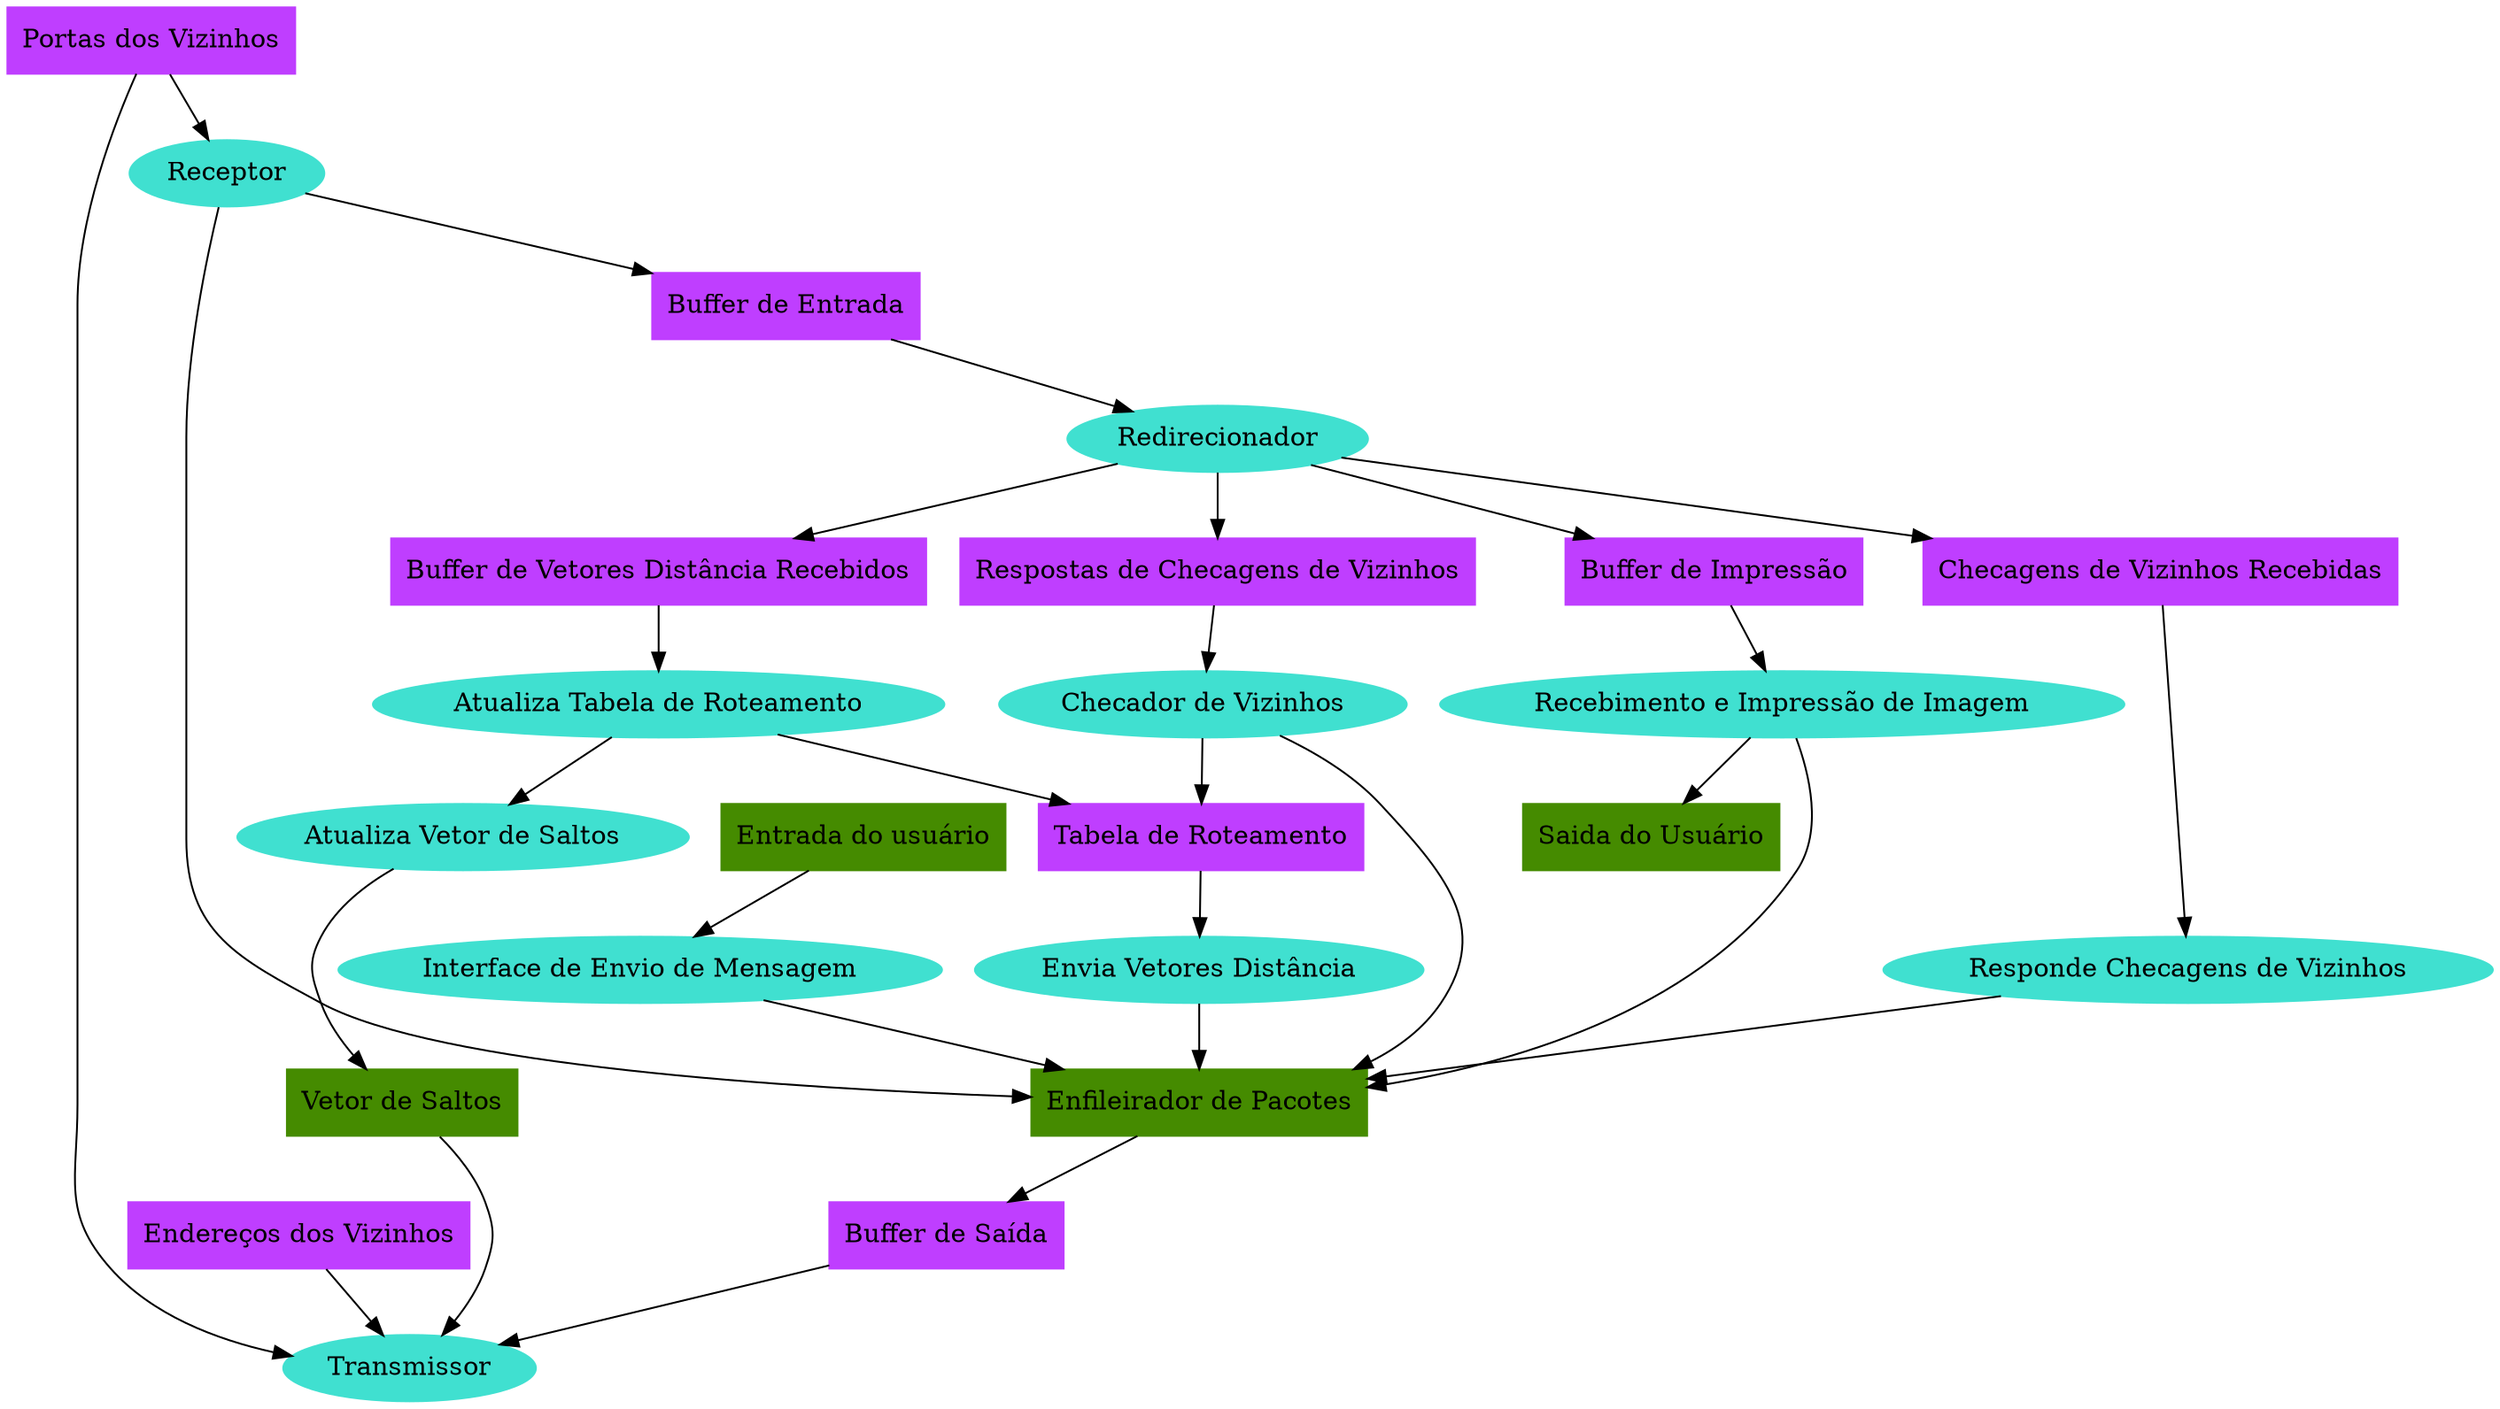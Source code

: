 digraph {
  node [style="filled" color="Turquoise"]
  transmissor [label="Transmissor"]
  receptor [label="Receptor"]
  responde_checagem_vizinhos [label="Responde Checagens de Vizinhos"]
  redirecionador [label="Redirecionador"]
  recebimento_impressao_mensagem [label="Recebimento e Impressão de Imagem"]
  interface_envio_mensagem [label="Interface de Envio de Mensagem"]
  envia_vetor_distancias [label="Envia Vetores Distância"]
  checador_vizinhos [label="Checador de Vizinhos"]
  atualiza_vetor_saltos [label="Atualiza Vetor de Saltos"]
  atualiza_tabela_roteamento_vetor_saltos [label="Atualiza Tabela de Roteamento"]

  {
    node [shape="box" color="darkorchid1"]
    portas_roteadores [label="Portas dos Vizinhos"]
    enderecos_roteadores [label="Endereços dos Vizinhos"]
    tabela_roteamento [label="Tabela de Roteamento"]
    buffer_saida [label="Buffer de Saída"]
    buffer_impressao [label="Buffer de Impressão"]
    buffer_vetor_distancia [label="Buffer de Vetores Distância Recebidos"]
    buffer_entrada [label="Buffer de Entrada"]
    respostas_checagens_vizinhos [label="Respostas de Checagens de Vizinhos"]
    checagens_recebidas [label="Checagens de Vizinhos Recebidas"]
  }

  {
    node [shape="polygon" color="chartreuse4"]
    vetor_saltos [label="Vetor de Saltos"]
    entrada_usuario [label="Entrada do usuário"]
    saida_usuario [label="Saida do Usuário"]
    enfileira_pacote_para_envio [label="Enfileirador de Pacotes"]
  }

  { enderecos_roteadores portas_roteadores vetor_saltos buffer_saida } -> transmissor
  receptor -> { enfileira_pacote_para_envio buffer_entrada }
  portas_roteadores -> receptor
  interface_envio_mensagem -> { enfileira_pacote_para_envio }
  { buffer_entrada } -> redirecionador -> { buffer_impressao buffer_vetor_distancia checagens_recebidas respostas_checagens_vizinhos }
  buffer_impressao -> recebimento_impressao_mensagem -> { enfileira_pacote_para_envio saida_usuario }
  { tabela_roteamento } -> envia_vetor_distancias -> enfileira_pacote_para_envio
  buffer_vetor_distancia -> atualiza_tabela_roteamento_vetor_saltos -> { tabela_roteamento atualiza_vetor_saltos }
  atualiza_vetor_saltos -> vetor_saltos
  respostas_checagens_vizinhos -> checador_vizinhos -> { enfileira_pacote_para_envio tabela_roteamento }
  checagens_recebidas -> responde_checagem_vizinhos -> enfileira_pacote_para_envio
  entrada_usuario -> interface_envio_mensagem
  enfileira_pacote_para_envio -> buffer_saida
}
